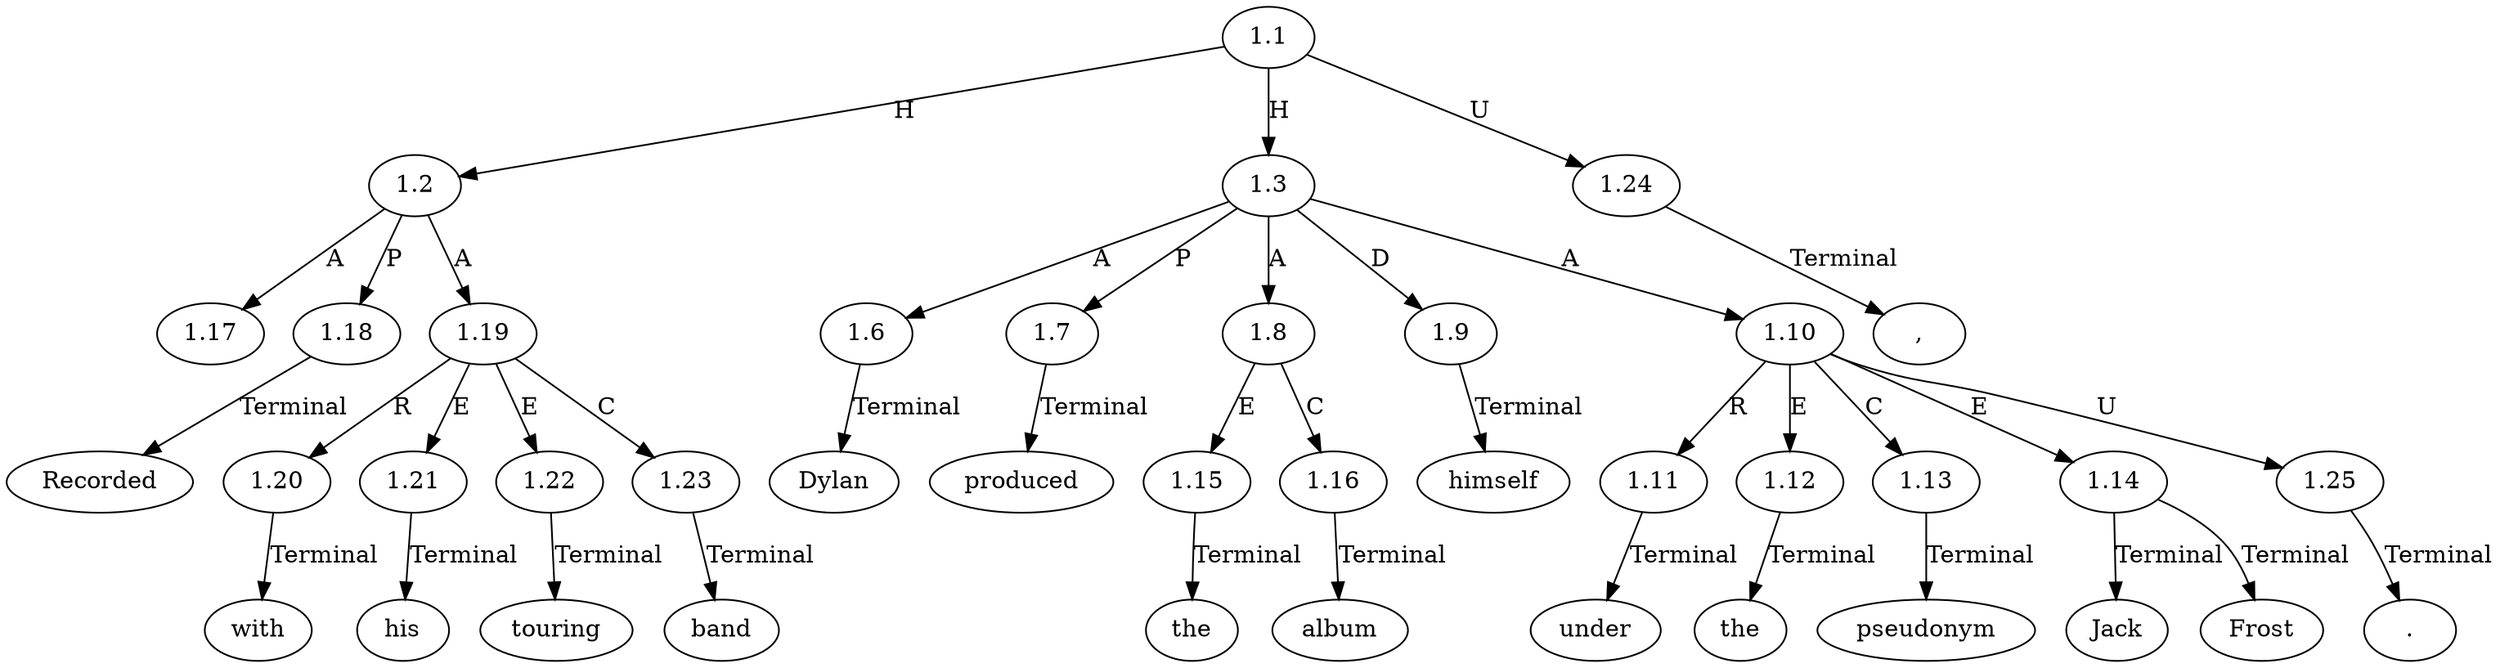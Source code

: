 // Graph
digraph {
	0.1 [label=Recorded ordering=out]
	0.10 [label=album ordering=out]
	0.11 [label=himself ordering=out]
	0.12 [label=under ordering=out]
	0.13 [label=the ordering=out]
	0.14 [label=pseudonym ordering=out]
	0.15 [label=Jack ordering=out]
	0.16 [label=Frost ordering=out]
	0.17 [label="." ordering=out]
	0.2 [label=with ordering=out]
	0.3 [label=his ordering=out]
	0.4 [label=touring ordering=out]
	0.5 [label=band ordering=out]
	0.6 [label="," ordering=out]
	0.7 [label=Dylan ordering=out]
	0.8 [label=produced ordering=out]
	0.9 [label=the ordering=out]
	1.1 [label=1.1 ordering=out]
	1.2 [label=1.2 ordering=out]
	1.3 [label=1.3 ordering=out]
	1.6 [label=1.6 ordering=out]
	1.7 [label=1.7 ordering=out]
	1.8 [label=1.8 ordering=out]
	1.9 [label=1.9 ordering=out]
	1.10 [label=1.10 ordering=out]
	1.11 [label=1.11 ordering=out]
	1.12 [label=1.12 ordering=out]
	1.13 [label=1.13 ordering=out]
	1.14 [label=1.14 ordering=out]
	1.15 [label=1.15 ordering=out]
	1.16 [label=1.16 ordering=out]
	1.17 [label=1.17 ordering=out]
	1.18 [label=1.18 ordering=out]
	1.19 [label=1.19 ordering=out]
	1.20 [label=1.20 ordering=out]
	1.21 [label=1.21 ordering=out]
	1.22 [label=1.22 ordering=out]
	1.23 [label=1.23 ordering=out]
	1.24 [label=1.24 ordering=out]
	1.25 [label=1.25 ordering=out]
	1.1 -> 1.2 [label=H ordering=out]
	1.1 -> 1.3 [label=H ordering=out]
	1.1 -> 1.24 [label=U ordering=out]
	1.2 -> 1.17 [label=A ordering=out]
	1.2 -> 1.18 [label=P ordering=out]
	1.2 -> 1.19 [label=A ordering=out]
	1.3 -> 1.6 [label=A ordering=out]
	1.3 -> 1.7 [label=P ordering=out]
	1.3 -> 1.8 [label=A ordering=out]
	1.3 -> 1.9 [label=D ordering=out]
	1.3 -> 1.10 [label=A ordering=out]
	1.6 -> 0.7 [label=Terminal ordering=out]
	1.7 -> 0.8 [label=Terminal ordering=out]
	1.8 -> 1.15 [label=E ordering=out]
	1.8 -> 1.16 [label=C ordering=out]
	1.9 -> 0.11 [label=Terminal ordering=out]
	1.10 -> 1.11 [label=R ordering=out]
	1.10 -> 1.12 [label=E ordering=out]
	1.10 -> 1.13 [label=C ordering=out]
	1.10 -> 1.14 [label=E ordering=out]
	1.10 -> 1.25 [label=U ordering=out]
	1.11 -> 0.12 [label=Terminal ordering=out]
	1.12 -> 0.13 [label=Terminal ordering=out]
	1.13 -> 0.14 [label=Terminal ordering=out]
	1.14 -> 0.15 [label=Terminal ordering=out]
	1.14 -> 0.16 [label=Terminal ordering=out]
	1.15 -> 0.9 [label=Terminal ordering=out]
	1.16 -> 0.10 [label=Terminal ordering=out]
	1.18 -> 0.1 [label=Terminal ordering=out]
	1.19 -> 1.20 [label=R ordering=out]
	1.19 -> 1.21 [label=E ordering=out]
	1.19 -> 1.22 [label=E ordering=out]
	1.19 -> 1.23 [label=C ordering=out]
	1.20 -> 0.2 [label=Terminal ordering=out]
	1.21 -> 0.3 [label=Terminal ordering=out]
	1.22 -> 0.4 [label=Terminal ordering=out]
	1.23 -> 0.5 [label=Terminal ordering=out]
	1.24 -> 0.6 [label=Terminal ordering=out]
	1.25 -> 0.17 [label=Terminal ordering=out]
}
